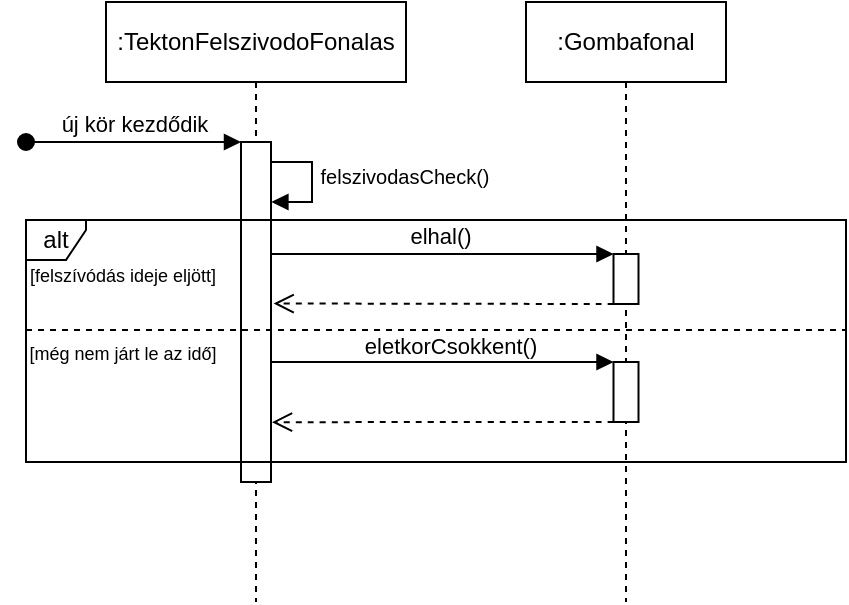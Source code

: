 <mxfile version="26.0.16">
  <diagram name="Page-1" id="gF6PlwB3rUczc02jNZwr">
    <mxGraphModel dx="574" dy="354" grid="1" gridSize="10" guides="1" tooltips="1" connect="1" arrows="1" fold="1" page="1" pageScale="1" pageWidth="827" pageHeight="1169" math="0" shadow="0">
      <root>
        <mxCell id="0" />
        <mxCell id="1" parent="0" />
        <mxCell id="vgH9g15CfbTQ8uOFq_3t-1" value=":TektonFelszivodoFonalas" style="shape=umlLifeline;perimeter=lifelinePerimeter;whiteSpace=wrap;html=1;container=1;dropTarget=0;collapsible=0;recursiveResize=0;outlineConnect=0;portConstraint=eastwest;newEdgeStyle={&quot;curved&quot;:0,&quot;rounded&quot;:0};" parent="1" vertex="1">
          <mxGeometry x="140" y="130" width="150" height="300" as="geometry" />
        </mxCell>
        <mxCell id="vgH9g15CfbTQ8uOFq_3t-2" value=":Gombafonal" style="shape=umlLifeline;perimeter=lifelinePerimeter;whiteSpace=wrap;html=1;container=1;dropTarget=0;collapsible=0;recursiveResize=0;outlineConnect=0;portConstraint=eastwest;newEdgeStyle={&quot;curved&quot;:0,&quot;rounded&quot;:0};" parent="1" vertex="1">
          <mxGeometry x="350" y="130" width="100" height="300" as="geometry" />
        </mxCell>
        <mxCell id="vgH9g15CfbTQ8uOFq_3t-4" value="új kör kezdődik" style="html=1;verticalAlign=bottom;startArrow=oval;startFill=1;endArrow=block;startSize=8;curved=0;rounded=0;entryX=0;entryY=0;entryDx=0;entryDy=0;" parent="1" target="vgH9g15CfbTQ8uOFq_3t-5" edge="1">
          <mxGeometry width="60" relative="1" as="geometry">
            <mxPoint x="100" y="200" as="sourcePoint" />
            <mxPoint x="180" y="210" as="targetPoint" />
          </mxGeometry>
        </mxCell>
        <mxCell id="vgH9g15CfbTQ8uOFq_3t-6" style="edgeStyle=orthogonalEdgeStyle;rounded=0;orthogonalLoop=1;jettySize=auto;html=1;entryX=1.014;entryY=0.172;entryDx=0;entryDy=0;entryPerimeter=0;exitX=0.919;exitY=0.198;exitDx=0;exitDy=0;exitPerimeter=0;endArrow=block;endFill=1;" parent="1" source="vgH9g15CfbTQ8uOFq_3t-5" target="vgH9g15CfbTQ8uOFq_3t-5" edge="1">
          <mxGeometry relative="1" as="geometry">
            <Array as="points">
              <mxPoint x="221" y="210" />
              <mxPoint x="243" y="210" />
              <mxPoint x="243" y="230" />
              <mxPoint x="223" y="230" />
            </Array>
          </mxGeometry>
        </mxCell>
        <mxCell id="vgH9g15CfbTQ8uOFq_3t-12" style="edgeStyle=orthogonalEdgeStyle;rounded=0;orthogonalLoop=1;jettySize=auto;html=1;endArrow=block;endFill=1;entryX=0;entryY=0;entryDx=0;entryDy=0;" parent="1" source="vgH9g15CfbTQ8uOFq_3t-5" target="gGwiXpHXLh84dGm6gOi--1" edge="1">
          <mxGeometry relative="1" as="geometry">
            <Array as="points">
              <mxPoint x="380" y="256" />
              <mxPoint x="380" y="256" />
            </Array>
          </mxGeometry>
        </mxCell>
        <mxCell id="vgH9g15CfbTQ8uOFq_3t-13" value="elhal()" style="edgeLabel;html=1;align=center;verticalAlign=middle;resizable=0;points=[];" parent="vgH9g15CfbTQ8uOFq_3t-12" vertex="1" connectable="0">
          <mxGeometry x="0.1" y="-1" relative="1" as="geometry">
            <mxPoint x="-10" y="-10" as="offset" />
          </mxGeometry>
        </mxCell>
        <mxCell id="vgH9g15CfbTQ8uOFq_3t-14" style="edgeStyle=orthogonalEdgeStyle;rounded=0;orthogonalLoop=1;jettySize=auto;html=1;endArrow=block;endFill=1;entryX=0;entryY=0;entryDx=0;entryDy=0;" parent="1" source="vgH9g15CfbTQ8uOFq_3t-5" target="gGwiXpHXLh84dGm6gOi--2" edge="1">
          <mxGeometry relative="1" as="geometry">
            <Array as="points">
              <mxPoint x="310" y="310" />
              <mxPoint x="310" y="310" />
            </Array>
            <mxPoint x="380" y="310" as="targetPoint" />
          </mxGeometry>
        </mxCell>
        <mxCell id="vgH9g15CfbTQ8uOFq_3t-15" value="eletkorCsokkent()" style="edgeLabel;html=1;align=center;verticalAlign=middle;resizable=0;points=[];" parent="vgH9g15CfbTQ8uOFq_3t-14" vertex="1" connectable="0">
          <mxGeometry x="0.009" relative="1" as="geometry">
            <mxPoint x="3" y="-8" as="offset" />
          </mxGeometry>
        </mxCell>
        <mxCell id="vgH9g15CfbTQ8uOFq_3t-5" value="" style="whiteSpace=wrap;html=1;" parent="1" vertex="1">
          <mxGeometry x="207.5" y="200" width="15" height="170" as="geometry" />
        </mxCell>
        <mxCell id="vgH9g15CfbTQ8uOFq_3t-7" value="felszivodasCheck()" style="text;html=1;align=center;verticalAlign=middle;resizable=0;points=[];autosize=1;strokeColor=none;fillColor=none;fontSize=10;" parent="1" vertex="1">
          <mxGeometry x="234" y="202" width="110" height="30" as="geometry" />
        </mxCell>
        <mxCell id="vgH9g15CfbTQ8uOFq_3t-8" value="alt" style="shape=umlFrame;whiteSpace=wrap;html=1;pointerEvents=0;width=30;height=20;" parent="1" vertex="1">
          <mxGeometry x="100" y="239" width="410" height="121" as="geometry" />
        </mxCell>
        <mxCell id="vgH9g15CfbTQ8uOFq_3t-9" value="" style="line;strokeWidth=1;fillColor=none;align=left;verticalAlign=middle;spacingTop=-1;spacingLeft=3;spacingRight=3;rotatable=0;labelPosition=right;points=[];portConstraint=eastwest;strokeColor=inherit;dashed=1;" parent="1" vertex="1">
          <mxGeometry x="100" y="290" width="410" height="8" as="geometry" />
        </mxCell>
        <mxCell id="vgH9g15CfbTQ8uOFq_3t-10" value="&lt;font style=&quot;font-size: 9px;&quot;&gt;[felszívódás ideje eljött]&lt;/font&gt;" style="text;html=1;align=center;verticalAlign=middle;resizable=0;points=[];autosize=1;strokeColor=none;fillColor=none;" parent="1" vertex="1">
          <mxGeometry x="87.5" y="251" width="120" height="30" as="geometry" />
        </mxCell>
        <mxCell id="vgH9g15CfbTQ8uOFq_3t-11" value="&lt;font style=&quot;font-size: 9px;&quot;&gt;[még nem járt le az idő]&lt;/font&gt;" style="text;html=1;align=center;verticalAlign=middle;resizable=0;points=[];autosize=1;strokeColor=none;fillColor=none;" parent="1" vertex="1">
          <mxGeometry x="87.5" y="290" width="120" height="30" as="geometry" />
        </mxCell>
        <mxCell id="gGwiXpHXLh84dGm6gOi--4" style="edgeStyle=none;curved=1;rounded=0;orthogonalLoop=1;jettySize=auto;html=1;fontSize=12;startSize=8;endSize=8;endArrow=open;endFill=0;dashed=1;exitX=0;exitY=1;exitDx=0;exitDy=0;entryX=1.087;entryY=0.475;entryDx=0;entryDy=0;entryPerimeter=0;" edge="1" parent="1" source="gGwiXpHXLh84dGm6gOi--1" target="vgH9g15CfbTQ8uOFq_3t-5">
          <mxGeometry relative="1" as="geometry" />
        </mxCell>
        <mxCell id="gGwiXpHXLh84dGm6gOi--1" value="" style="whiteSpace=wrap;html=1;" vertex="1" parent="1">
          <mxGeometry x="393.75" y="256" width="12.5" height="25" as="geometry" />
        </mxCell>
        <mxCell id="gGwiXpHXLh84dGm6gOi--2" value="" style="whiteSpace=wrap;html=1;" vertex="1" parent="1">
          <mxGeometry x="393.75" y="310" width="12.5" height="30" as="geometry" />
        </mxCell>
        <mxCell id="gGwiXpHXLh84dGm6gOi--5" style="edgeStyle=none;curved=1;rounded=0;orthogonalLoop=1;jettySize=auto;html=1;fontSize=12;startSize=8;endSize=8;endArrow=open;endFill=0;dashed=1;exitX=0;exitY=1;exitDx=0;exitDy=0;entryX=1.033;entryY=0.824;entryDx=0;entryDy=0;entryPerimeter=0;" edge="1" parent="1" source="gGwiXpHXLh84dGm6gOi--2" target="vgH9g15CfbTQ8uOFq_3t-5">
          <mxGeometry relative="1" as="geometry">
            <mxPoint x="390" y="340" as="sourcePoint" />
            <mxPoint x="220" y="340" as="targetPoint" />
          </mxGeometry>
        </mxCell>
      </root>
    </mxGraphModel>
  </diagram>
</mxfile>
